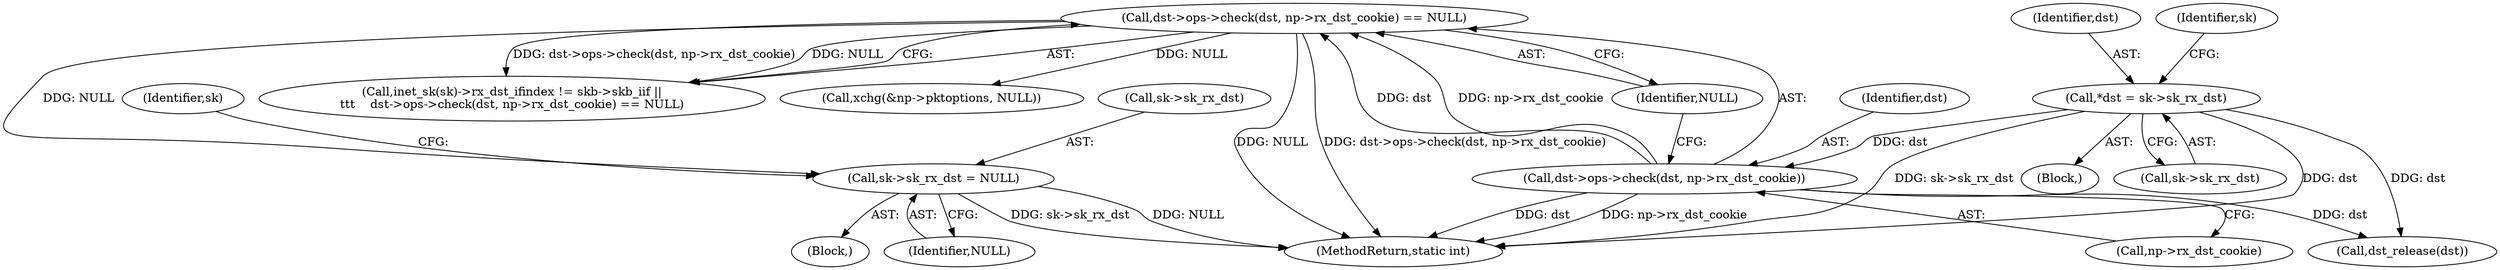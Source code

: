 digraph "0_linux_ac6e780070e30e4c35bd395acfe9191e6268bdd3_0@pointer" {
"1000190" [label="(Call,sk->sk_rx_dst = NULL)"];
"1000180" [label="(Call,dst->ops->check(dst, np->rx_dst_cookie) == NULL)"];
"1000181" [label="(Call,dst->ops->check(dst, np->rx_dst_cookie))"];
"1000156" [label="(Call,*dst = sk->sk_rx_dst)"];
"1000157" [label="(Identifier,dst)"];
"1000191" [label="(Call,sk->sk_rx_dst)"];
"1000154" [label="(Block,)"];
"1000180" [label="(Call,dst->ops->check(dst, np->rx_dst_cookie) == NULL)"];
"1000171" [label="(Call,inet_sk(sk)->rx_dst_ifindex != skb->skb_iif ||\n\t\t\t    dst->ops->check(dst, np->rx_dst_cookie) == NULL)"];
"1000162" [label="(Identifier,sk)"];
"1000188" [label="(Call,dst_release(dst))"];
"1000187" [label="(Block,)"];
"1000181" [label="(Call,dst->ops->check(dst, np->rx_dst_cookie))"];
"1000183" [label="(Call,np->rx_dst_cookie)"];
"1000196" [label="(Identifier,sk)"];
"1000156" [label="(Call,*dst = sk->sk_rx_dst)"];
"1000182" [label="(Identifier,dst)"];
"1000194" [label="(Identifier,NULL)"];
"1000158" [label="(Call,sk->sk_rx_dst)"];
"1000190" [label="(Call,sk->sk_rx_dst = NULL)"];
"1000426" [label="(Call,xchg(&np->pktoptions, NULL))"];
"1000436" [label="(MethodReturn,static int)"];
"1000186" [label="(Identifier,NULL)"];
"1000190" -> "1000187"  [label="AST: "];
"1000190" -> "1000194"  [label="CFG: "];
"1000191" -> "1000190"  [label="AST: "];
"1000194" -> "1000190"  [label="AST: "];
"1000196" -> "1000190"  [label="CFG: "];
"1000190" -> "1000436"  [label="DDG: NULL"];
"1000190" -> "1000436"  [label="DDG: sk->sk_rx_dst"];
"1000180" -> "1000190"  [label="DDG: NULL"];
"1000180" -> "1000171"  [label="AST: "];
"1000180" -> "1000186"  [label="CFG: "];
"1000181" -> "1000180"  [label="AST: "];
"1000186" -> "1000180"  [label="AST: "];
"1000171" -> "1000180"  [label="CFG: "];
"1000180" -> "1000436"  [label="DDG: NULL"];
"1000180" -> "1000436"  [label="DDG: dst->ops->check(dst, np->rx_dst_cookie)"];
"1000180" -> "1000171"  [label="DDG: dst->ops->check(dst, np->rx_dst_cookie)"];
"1000180" -> "1000171"  [label="DDG: NULL"];
"1000181" -> "1000180"  [label="DDG: dst"];
"1000181" -> "1000180"  [label="DDG: np->rx_dst_cookie"];
"1000180" -> "1000426"  [label="DDG: NULL"];
"1000181" -> "1000183"  [label="CFG: "];
"1000182" -> "1000181"  [label="AST: "];
"1000183" -> "1000181"  [label="AST: "];
"1000186" -> "1000181"  [label="CFG: "];
"1000181" -> "1000436"  [label="DDG: dst"];
"1000181" -> "1000436"  [label="DDG: np->rx_dst_cookie"];
"1000156" -> "1000181"  [label="DDG: dst"];
"1000181" -> "1000188"  [label="DDG: dst"];
"1000156" -> "1000154"  [label="AST: "];
"1000156" -> "1000158"  [label="CFG: "];
"1000157" -> "1000156"  [label="AST: "];
"1000158" -> "1000156"  [label="AST: "];
"1000162" -> "1000156"  [label="CFG: "];
"1000156" -> "1000436"  [label="DDG: dst"];
"1000156" -> "1000436"  [label="DDG: sk->sk_rx_dst"];
"1000156" -> "1000188"  [label="DDG: dst"];
}
